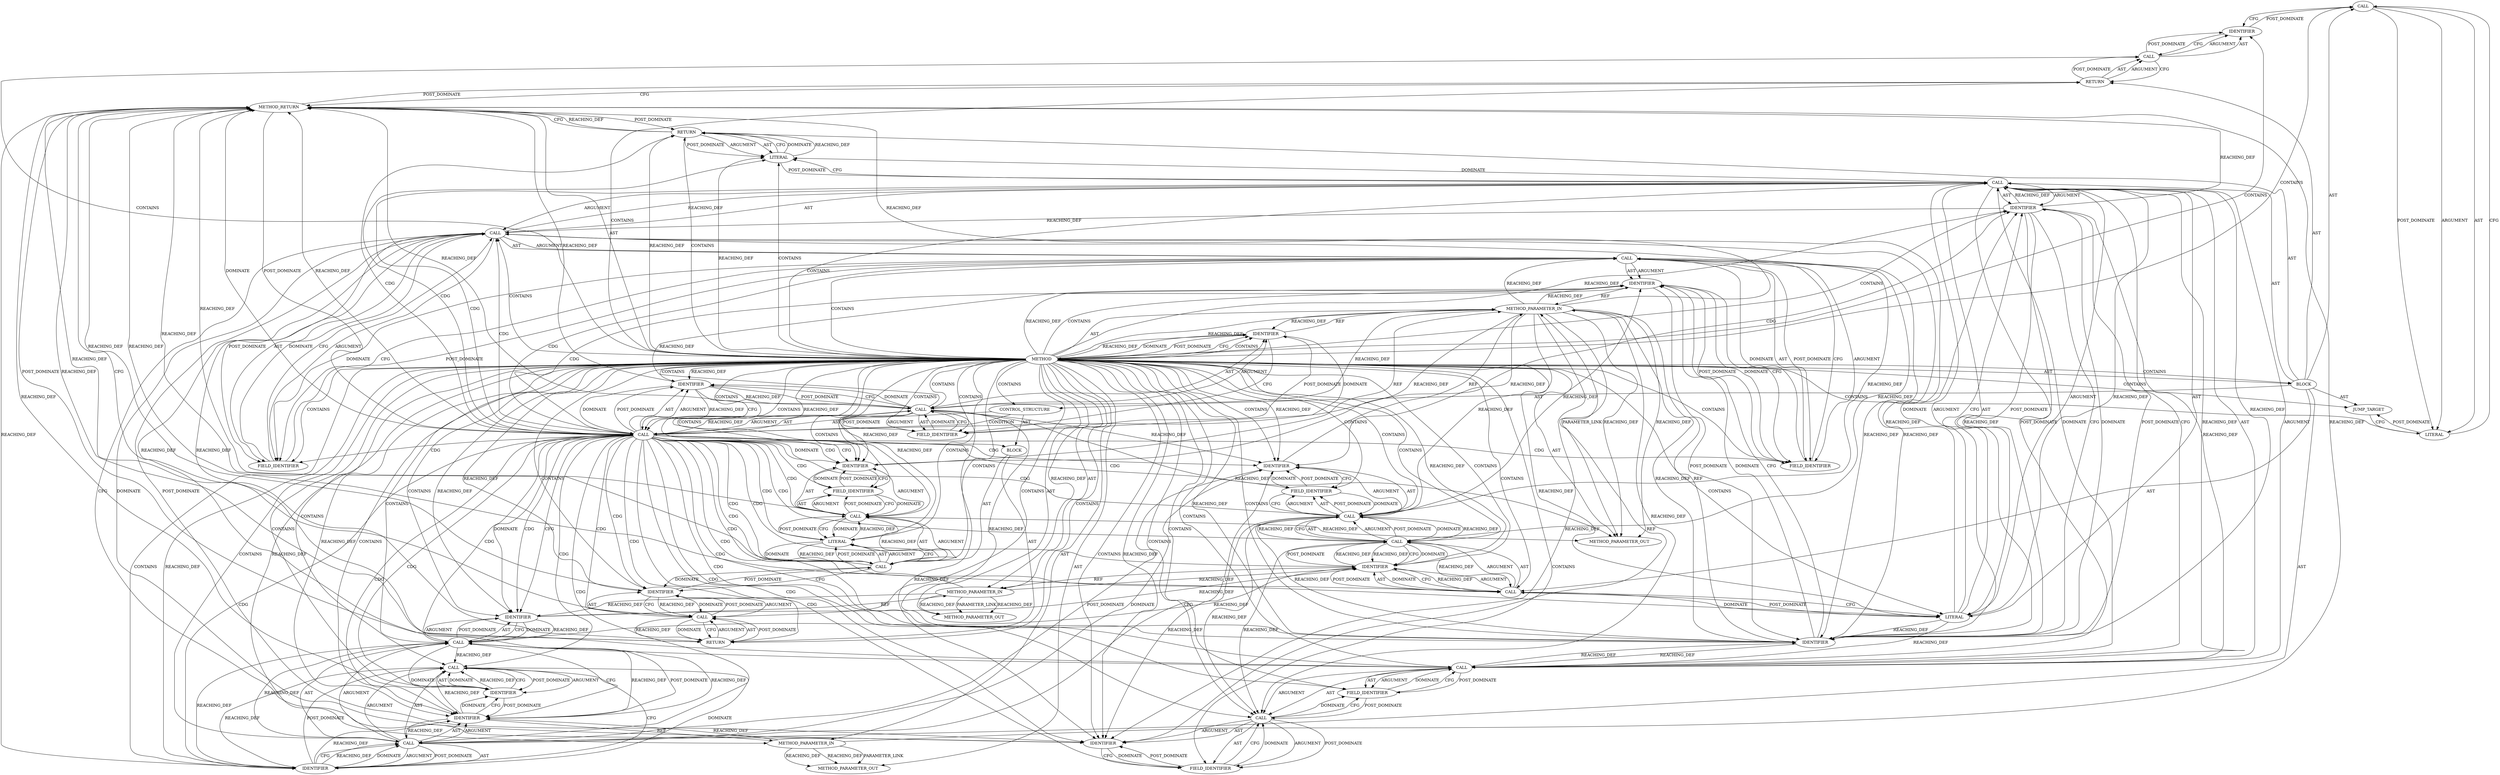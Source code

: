 digraph {
  8201 [label=CALL ORDER=7 ARGUMENT_INDEX=-1 CODE="pr_err(\"failed to decode keepalive2_ack\\n\")" COLUMN_NUMBER=2 METHOD_FULL_NAME="pr_err" LINE_NUMBER=2536 TYPE_FULL_NAME="<empty>" DISPATCH_TYPE="STATIC_DISPATCH" SIGNATURE="" NAME="pr_err"]
  8167 [label=LITERAL ORDER=2 ARGUMENT_INDEX=2 CODE="\"protocol error, unexpected keepalive2_ack\"" COLUMN_NUMBER=20 LINE_NUMBER=2523 TYPE_FULL_NAME="char"]
  8203 [label=RETURN ORDER=8 ARGUMENT_INDEX=-1 CODE="return -EINVAL;" COLUMN_NUMBER=2 LINE_NUMBER=2537]
  8189 [label=CALL ORDER=1 ARGUMENT_INDEX=1 CODE="con->last_keepalive_ack" COLUMN_NUMBER=7 METHOD_FULL_NAME="<operator>.indirectFieldAccess" LINE_NUMBER=2531 TYPE_FULL_NAME="<empty>" DISPATCH_TYPE="STATIC_DISPATCH" SIGNATURE="" NAME="<operator>.indirectFieldAccess"]
  8156 [label=CONTROL_STRUCTURE CONTROL_STRUCTURE_TYPE="IF" ORDER=1 PARSER_TYPE_NAME="CASTIfStatement" ARGUMENT_INDEX=-1 CODE="if (con->state != CEPH_CON_S_OPEN)" COLUMN_NUMBER=2 LINE_NUMBER=2522]
  8159 [label=IDENTIFIER ORDER=1 ARGUMENT_INDEX=1 CODE="con" COLUMN_NUMBER=6 LINE_NUMBER=2522 TYPE_FULL_NAME="ceph_connection*" NAME="con"]
  8165 [label=IDENTIFIER ORDER=1 ARGUMENT_INDEX=1 CODE="con" COLUMN_NUMBER=3 LINE_NUMBER=2523 TYPE_FULL_NAME="ceph_connection*" NAME="con"]
  8151 [label=METHOD COLUMN_NUMBER=1 LINE_NUMBER=2519 COLUMN_NUMBER_END=1 IS_EXTERNAL=false SIGNATURE="int process_keepalive2_ack (ceph_connection*,void*,void*)" NAME="process_keepalive2_ack" AST_PARENT_TYPE="TYPE_DECL" AST_PARENT_FULL_NAME="file_code_old-a282a2f-decode_preamble-523.c:<global>" ORDER=100 CODE="static int process_keepalive2_ack(struct ceph_connection *con,
				  void *p, void *end)
{
	if (con->state != CEPH_CON_S_OPEN) {
		con->error_msg = \"protocol error, unexpected keepalive2_ack\";
		return -EINVAL;
	}

	ceph_decode_need(&p, end, sizeof(struct ceph_timespec), bad);
	ceph_decode_timespec64(&con->last_keepalive_ack, p);

	dout(\"%s con %p timestamp %lld.%09ld\\n\", __func__, con,
	     con->last_keepalive_ack.tv_sec, con->last_keepalive_ack.tv_nsec);

	return 0;

bad:
	pr_err(\"failed to decode keepalive2_ack\\n\");
	return -EINVAL;
}" FULL_NAME="process_keepalive2_ack" LINE_NUMBER_END=2538 FILENAME="file_code_old-a282a2f-decode_preamble-523.c"]
  8195 [label=IDENTIFIER ORDER=1 ARGUMENT_INDEX=1 CODE="con" COLUMN_NUMBER=39 LINE_NUMBER=2531 TYPE_FULL_NAME="ceph_connection*" NAME="con"]
  8192 [label=FIELD_IDENTIFIER ORDER=2 ARGUMENT_INDEX=2 CODE="tv_sec" COLUMN_NUMBER=7 LINE_NUMBER=2531 CANONICAL_NAME="tv_sec"]
  8175 [label=CALL ORDER=3 ARGUMENT_INDEX=3 CODE="sizeof(struct ceph_timespec)" COLUMN_NUMBER=28 METHOD_FULL_NAME="<operator>.sizeOf" LINE_NUMBER=2527 TYPE_FULL_NAME="<empty>" DISPATCH_TYPE="STATIC_DISPATCH" SIGNATURE="" NAME="<operator>.sizeOf"]
  8186 [label=IDENTIFIER ORDER=2 ARGUMENT_INDEX=2 CODE="__func__" COLUMN_NUMBER=43 LINE_NUMBER=2530 TYPE_FULL_NAME="ANY" NAME="__func__"]
  8178 [label=CALL ORDER=3 ARGUMENT_INDEX=-1 CODE="ceph_decode_timespec64(&con->last_keepalive_ack, p)" COLUMN_NUMBER=2 METHOD_FULL_NAME="ceph_decode_timespec64" LINE_NUMBER=2528 TYPE_FULL_NAME="<empty>" DISPATCH_TYPE="STATIC_DISPATCH" SIGNATURE="" NAME="ceph_decode_timespec64"]
  8166 [label=FIELD_IDENTIFIER ORDER=2 ARGUMENT_INDEX=2 CODE="error_msg" COLUMN_NUMBER=3 LINE_NUMBER=2523 CANONICAL_NAME="error_msg"]
  8182 [label=FIELD_IDENTIFIER ORDER=2 ARGUMENT_INDEX=2 CODE="last_keepalive_ack" COLUMN_NUMBER=26 LINE_NUMBER=2528 CANONICAL_NAME="last_keepalive_ack"]
  8205 [label=IDENTIFIER ORDER=1 ARGUMENT_INDEX=1 CODE="EINVAL" COLUMN_NUMBER=10 LINE_NUMBER=2537 TYPE_FULL_NAME="ANY" NAME="EINVAL"]
  8190 [label=IDENTIFIER ORDER=1 ARGUMENT_INDEX=1 CODE="con" COLUMN_NUMBER=7 LINE_NUMBER=2531 TYPE_FULL_NAME="ceph_connection*" NAME="con"]
  8206 [label=METHOD_RETURN ORDER=5 CODE="RET" COLUMN_NUMBER=1 LINE_NUMBER=2519 TYPE_FULL_NAME="int" EVALUATION_STRATEGY="BY_VALUE"]
  8176 [label=IDENTIFIER ORDER=1 ARGUMENT_INDEX=1 CODE="struct ceph_timespec" COLUMN_NUMBER=35 LINE_NUMBER=2527 TYPE_FULL_NAME="ceph_timespec" NAME="struct ceph_timespec"]
  8164 [label=CALL ORDER=1 ARGUMENT_INDEX=1 CODE="con->error_msg" COLUMN_NUMBER=3 METHOD_FULL_NAME="<operator>.indirectFieldAccess" LINE_NUMBER=2523 TYPE_FULL_NAME="<empty>" DISPATCH_TYPE="STATIC_DISPATCH" SIGNATURE="" NAME="<operator>.indirectFieldAccess"]
  8199 [label=LITERAL ORDER=1 ARGUMENT_INDEX=-1 CODE="0" COLUMN_NUMBER=9 LINE_NUMBER=2533 TYPE_FULL_NAME="int"]
  8179 [label=CALL ORDER=1 ARGUMENT_INDEX=1 CODE="&con->last_keepalive_ack" COLUMN_NUMBER=25 METHOD_FULL_NAME="<operator>.addressOf" LINE_NUMBER=2528 TYPE_FULL_NAME="<empty>" DISPATCH_TYPE="STATIC_DISPATCH" SIGNATURE="" NAME="<operator>.addressOf"]
  13196 [label=METHOD_PARAMETER_OUT ORDER=3 CODE="void *end" IS_VARIADIC=false COLUMN_NUMBER=16 LINE_NUMBER=2520 TYPE_FULL_NAME="void*" EVALUATION_STRATEGY="BY_VALUE" INDEX=3 NAME="end"]
  8152 [label=METHOD_PARAMETER_IN ORDER=1 CODE="struct ceph_connection *con" IS_VARIADIC=false COLUMN_NUMBER=35 LINE_NUMBER=2519 TYPE_FULL_NAME="ceph_connection*" EVALUATION_STRATEGY="BY_VALUE" INDEX=1 NAME="con"]
  8157 [label=CALL ORDER=1 ARGUMENT_INDEX=-1 CODE="con->state != CEPH_CON_S_OPEN" COLUMN_NUMBER=6 METHOD_FULL_NAME="<operator>.notEquals" LINE_NUMBER=2522 TYPE_FULL_NAME="<empty>" DISPATCH_TYPE="STATIC_DISPATCH" SIGNATURE="" NAME="<operator>.notEquals"]
  8185 [label=LITERAL ORDER=1 ARGUMENT_INDEX=1 CODE="\"%s con %p timestamp %lld.%09ld\\n\"" COLUMN_NUMBER=7 LINE_NUMBER=2530 TYPE_FULL_NAME="char"]
  8196 [label=FIELD_IDENTIFIER ORDER=2 ARGUMENT_INDEX=2 CODE="last_keepalive_ack" COLUMN_NUMBER=39 LINE_NUMBER=2531 CANONICAL_NAME="last_keepalive_ack"]
  8174 [label=IDENTIFIER ORDER=2 ARGUMENT_INDEX=2 CODE="end" COLUMN_NUMBER=23 LINE_NUMBER=2527 TYPE_FULL_NAME="void*" NAME="end"]
  8153 [label=METHOD_PARAMETER_IN ORDER=2 CODE="void *p" IS_VARIADIC=false COLUMN_NUMBER=7 LINE_NUMBER=2520 TYPE_FULL_NAME="void*" EVALUATION_STRATEGY="BY_VALUE" INDEX=2 NAME="p"]
  8197 [label=FIELD_IDENTIFIER ORDER=2 ARGUMENT_INDEX=2 CODE="tv_nsec" COLUMN_NUMBER=39 LINE_NUMBER=2531 CANONICAL_NAME="tv_nsec"]
  13195 [label=METHOD_PARAMETER_OUT ORDER=2 CODE="void *p" IS_VARIADIC=false COLUMN_NUMBER=7 LINE_NUMBER=2520 TYPE_FULL_NAME="void*" EVALUATION_STRATEGY="BY_VALUE" INDEX=2 NAME="p"]
  8173 [label=IDENTIFIER ORDER=1 ARGUMENT_INDEX=1 CODE="p" COLUMN_NUMBER=20 LINE_NUMBER=2527 TYPE_FULL_NAME="void*" NAME="p"]
  8202 [label=LITERAL ORDER=1 ARGUMENT_INDEX=1 CODE="\"failed to decode keepalive2_ack\\n\"" COLUMN_NUMBER=9 LINE_NUMBER=2536 TYPE_FULL_NAME="char"]
  8191 [label=FIELD_IDENTIFIER ORDER=2 ARGUMENT_INDEX=2 CODE="last_keepalive_ack" COLUMN_NUMBER=7 LINE_NUMBER=2531 CANONICAL_NAME="last_keepalive_ack"]
  8163 [label=CALL ORDER=1 ARGUMENT_INDEX=-1 CODE="con->error_msg = \"protocol error, unexpected keepalive2_ack\"" COLUMN_NUMBER=3 METHOD_FULL_NAME="<operator>.assignment" LINE_NUMBER=2523 TYPE_FULL_NAME="<empty>" DISPATCH_TYPE="STATIC_DISPATCH" SIGNATURE="" NAME="<operator>.assignment"]
  8154 [label=METHOD_PARAMETER_IN ORDER=3 CODE="void *end" IS_VARIADIC=false COLUMN_NUMBER=16 LINE_NUMBER=2520 TYPE_FULL_NAME="void*" EVALUATION_STRATEGY="BY_VALUE" INDEX=3 NAME="end"]
  8168 [label=RETURN ORDER=2 ARGUMENT_INDEX=-1 CODE="return -EINVAL;" COLUMN_NUMBER=3 LINE_NUMBER=2524]
  8193 [label=CALL ORDER=5 ARGUMENT_INDEX=5 CODE="con->last_keepalive_ack.tv_nsec" COLUMN_NUMBER=39 METHOD_FULL_NAME="<operator>.fieldAccess" LINE_NUMBER=2531 TYPE_FULL_NAME="<empty>" DISPATCH_TYPE="STATIC_DISPATCH" SIGNATURE="" NAME="<operator>.fieldAccess"]
  8155 [label=BLOCK ORDER=4 ARGUMENT_INDEX=-1 CODE="{
	if (con->state != CEPH_CON_S_OPEN) {
		con->error_msg = \"protocol error, unexpected keepalive2_ack\";
		return -EINVAL;
	}

	ceph_decode_need(&p, end, sizeof(struct ceph_timespec), bad);
	ceph_decode_timespec64(&con->last_keepalive_ack, p);

	dout(\"%s con %p timestamp %lld.%09ld\\n\", __func__, con,
	     con->last_keepalive_ack.tv_sec, con->last_keepalive_ack.tv_nsec);

	return 0;

bad:
	pr_err(\"failed to decode keepalive2_ack\\n\");
	return -EINVAL;
}" COLUMN_NUMBER=1 LINE_NUMBER=2521 TYPE_FULL_NAME="void"]
  8194 [label=CALL ORDER=1 ARGUMENT_INDEX=1 CODE="con->last_keepalive_ack" COLUMN_NUMBER=39 METHOD_FULL_NAME="<operator>.indirectFieldAccess" LINE_NUMBER=2531 TYPE_FULL_NAME="<empty>" DISPATCH_TYPE="STATIC_DISPATCH" SIGNATURE="" NAME="<operator>.indirectFieldAccess"]
  8169 [label=CALL ORDER=1 ARGUMENT_INDEX=-1 CODE="-EINVAL" COLUMN_NUMBER=10 METHOD_FULL_NAME="<operator>.minus" LINE_NUMBER=2524 TYPE_FULL_NAME="<empty>" DISPATCH_TYPE="STATIC_DISPATCH" SIGNATURE="" NAME="<operator>.minus"]
  8172 [label=CALL ORDER=1 ARGUMENT_INDEX=1 CODE="&p" COLUMN_NUMBER=19 METHOD_FULL_NAME="<operator>.addressOf" LINE_NUMBER=2527 TYPE_FULL_NAME="<empty>" DISPATCH_TYPE="STATIC_DISPATCH" SIGNATURE="" NAME="<operator>.addressOf"]
  8170 [label=IDENTIFIER ORDER=1 ARGUMENT_INDEX=1 CODE="EINVAL" COLUMN_NUMBER=11 LINE_NUMBER=2524 TYPE_FULL_NAME="ANY" NAME="EINVAL"]
  8187 [label=IDENTIFIER ORDER=3 ARGUMENT_INDEX=3 CODE="con" COLUMN_NUMBER=53 LINE_NUMBER=2530 TYPE_FULL_NAME="ceph_connection*" NAME="con"]
  8204 [label=CALL ORDER=1 ARGUMENT_INDEX=-1 CODE="-EINVAL" COLUMN_NUMBER=9 METHOD_FULL_NAME="<operator>.minus" LINE_NUMBER=2537 TYPE_FULL_NAME="<empty>" DISPATCH_TYPE="STATIC_DISPATCH" SIGNATURE="" NAME="<operator>.minus"]
  8158 [label=CALL ORDER=1 ARGUMENT_INDEX=1 CODE="con->state" COLUMN_NUMBER=6 METHOD_FULL_NAME="<operator>.indirectFieldAccess" LINE_NUMBER=2522 TYPE_FULL_NAME="<empty>" DISPATCH_TYPE="STATIC_DISPATCH" SIGNATURE="" NAME="<operator>.indirectFieldAccess"]
  8180 [label=CALL ORDER=1 ARGUMENT_INDEX=1 CODE="con->last_keepalive_ack" COLUMN_NUMBER=26 METHOD_FULL_NAME="<operator>.indirectFieldAccess" LINE_NUMBER=2528 TYPE_FULL_NAME="<empty>" DISPATCH_TYPE="STATIC_DISPATCH" SIGNATURE="" NAME="<operator>.indirectFieldAccess"]
  8160 [label=FIELD_IDENTIFIER ORDER=2 ARGUMENT_INDEX=2 CODE="state" COLUMN_NUMBER=6 LINE_NUMBER=2522 CANONICAL_NAME="state"]
  8177 [label=IDENTIFIER ORDER=4 ARGUMENT_INDEX=4 CODE="bad" COLUMN_NUMBER=58 LINE_NUMBER=2527 TYPE_FULL_NAME="ANY" NAME="bad"]
  8162 [label=BLOCK ORDER=2 ARGUMENT_INDEX=-1 CODE="{
		con->error_msg = \"protocol error, unexpected keepalive2_ack\";
		return -EINVAL;
	}" COLUMN_NUMBER=37 LINE_NUMBER=2522 TYPE_FULL_NAME="void"]
  8184 [label=CALL ORDER=4 ARGUMENT_INDEX=-1 CODE="dout(\"%s con %p timestamp %lld.%09ld\\n\", __func__, con,
	     con->last_keepalive_ack.tv_sec, con->last_keepalive_ack.tv_nsec)" COLUMN_NUMBER=2 METHOD_FULL_NAME="dout" LINE_NUMBER=2530 TYPE_FULL_NAME="<empty>" DISPATCH_TYPE="STATIC_DISPATCH" SIGNATURE="" NAME="dout"]
  13194 [label=METHOD_PARAMETER_OUT ORDER=1 CODE="struct ceph_connection *con" IS_VARIADIC=false COLUMN_NUMBER=35 LINE_NUMBER=2519 TYPE_FULL_NAME="ceph_connection*" EVALUATION_STRATEGY="BY_VALUE" INDEX=1 NAME="con"]
  8200 [label=JUMP_TARGET ORDER=6 PARSER_TYPE_NAME="CASTLabelStatement" ARGUMENT_INDEX=-1 CODE="bad:
	pr_err(\"failed to decode keepalive2_ack\\n\");" COLUMN_NUMBER=1 LINE_NUMBER=2535 NAME="bad"]
  8181 [label=IDENTIFIER ORDER=1 ARGUMENT_INDEX=1 CODE="con" COLUMN_NUMBER=26 LINE_NUMBER=2528 TYPE_FULL_NAME="ceph_connection*" NAME="con"]
  8171 [label=CALL ORDER=2 ARGUMENT_INDEX=-1 CODE="ceph_decode_need(&p, end, sizeof(struct ceph_timespec), bad)" COLUMN_NUMBER=2 METHOD_FULL_NAME="ceph_decode_need" LINE_NUMBER=2527 TYPE_FULL_NAME="<empty>" DISPATCH_TYPE="STATIC_DISPATCH" SIGNATURE="" NAME="ceph_decode_need"]
  8198 [label=RETURN ORDER=5 ARGUMENT_INDEX=-1 CODE="return 0;" COLUMN_NUMBER=2 LINE_NUMBER=2533]
  8188 [label=CALL ORDER=4 ARGUMENT_INDEX=4 CODE="con->last_keepalive_ack.tv_sec" COLUMN_NUMBER=7 METHOD_FULL_NAME="<operator>.fieldAccess" LINE_NUMBER=2531 TYPE_FULL_NAME="<empty>" DISPATCH_TYPE="STATIC_DISPATCH" SIGNATURE="" NAME="<operator>.fieldAccess"]
  8183 [label=IDENTIFIER ORDER=2 ARGUMENT_INDEX=2 CODE="p" COLUMN_NUMBER=51 LINE_NUMBER=2528 TYPE_FULL_NAME="void*" NAME="p"]
  8161 [label=IDENTIFIER ORDER=2 ARGUMENT_INDEX=2 CODE="CEPH_CON_S_OPEN" COLUMN_NUMBER=20 LINE_NUMBER=2522 TYPE_FULL_NAME="ANY" NAME="CEPH_CON_S_OPEN"]
  8151 -> 8206 [label=AST ]
  8174 -> 8172 [label=REACHING_DEF VARIABLE="end"]
  8186 -> 8187 [label=REACHING_DEF VARIABLE="__func__"]
  8184 -> 8193 [label=POST_DOMINATE ]
  8171 -> 8177 [label=AST ]
  8157 -> 8158 [label=ARGUMENT ]
  8205 -> 8204 [label=CFG ]
  8179 -> 8180 [label=AST ]
  8184 -> 8188 [label=AST ]
  8180 -> 8194 [label=REACHING_DEF VARIABLE="con->last_keepalive_ack"]
  8198 -> 8199 [label=AST ]
  8180 -> 8189 [label=REACHING_DEF VARIABLE="con->last_keepalive_ack"]
  8161 -> 8157 [label=DOMINATE ]
  8198 -> 8199 [label=POST_DOMINATE ]
  8157 -> 8169 [label=CDG ]
  8151 -> 8159 [label=CFG ]
  8157 -> 8197 [label=CDG ]
  8193 -> 8184 [label=DOMINATE ]
  8151 -> 8163 [label=CONTAINS ]
  8189 -> 8190 [label=AST ]
  8186 -> 8193 [label=REACHING_DEF VARIABLE="__func__"]
  8151 -> 8189 [label=CONTAINS ]
  8167 -> 8163 [label=CFG ]
  8151 -> 8172 [label=CONTAINS ]
  8179 -> 8189 [label=REACHING_DEF VARIABLE="&con->last_keepalive_ack"]
  8159 -> 8151 [label=POST_DOMINATE ]
  8185 -> 8184 [label=REACHING_DEF VARIABLE="\"%s con %p timestamp %lld.%09ld\\n\""]
  8151 -> 8196 [label=CONTAINS ]
  8164 -> 8206 [label=REACHING_DEF VARIABLE="con->error_msg"]
  8164 -> 8167 [label=CFG ]
  8186 -> 8185 [label=POST_DOMINATE ]
  8151 -> 8203 [label=CONTAINS ]
  8179 -> 8183 [label=REACHING_DEF VARIABLE="&con->last_keepalive_ack"]
  8157 -> 8172 [label=CDG ]
  8159 -> 8160 [label=DOMINATE ]
  8158 -> 8160 [label=POST_DOMINATE ]
  8157 -> 8193 [label=CDG ]
  8193 -> 8197 [label=POST_DOMINATE ]
  8152 -> 8194 [label=REACHING_DEF VARIABLE="con"]
  8194 -> 8196 [label=ARGUMENT ]
  8170 -> 8169 [label=DOMINATE ]
  8206 -> 8198 [label=POST_DOMINATE ]
  8198 -> 8206 [label=CFG ]
  8184 -> 8187 [label=ARGUMENT ]
  8171 -> 8174 [label=AST ]
  8155 -> 8203 [label=AST ]
  8151 -> 8184 [label=CONTAINS ]
  8157 -> 8158 [label=AST ]
  8151 -> 8152 [label=AST ]
  8174 -> 8154 [label=REF ]
  8168 -> 8206 [label=REACHING_DEF VARIABLE="<RET>"]
  8157 -> 8167 [label=CDG ]
  8157 -> 8190 [label=CDG ]
  8152 -> 8206 [label=REACHING_DEF VARIABLE="con"]
  8202 -> 8201 [label=CFG ]
  8182 -> 8180 [label=DOMINATE ]
  8188 -> 8184 [label=REACHING_DEF VARIABLE="con->last_keepalive_ack.tv_sec"]
  8164 -> 8166 [label=AST ]
  8173 -> 8172 [label=CFG ]
  8168 -> 8169 [label=ARGUMENT ]
  8188 -> 8195 [label=DOMINATE ]
  8182 -> 8180 [label=CFG ]
  8174 -> 8175 [label=REACHING_DEF VARIABLE="end"]
  8183 -> 8179 [label=POST_DOMINATE ]
  8163 -> 8164 [label=AST ]
  8171 -> 8177 [label=ARGUMENT ]
  8157 -> 8177 [label=CDG ]
  8151 -> 8200 [label=CONTAINS ]
  8166 -> 8164 [label=CFG ]
  8152 -> 8159 [label=REACHING_DEF VARIABLE="con"]
  8167 -> 8164 [label=REACHING_DEF VARIABLE="\"protocol error, unexpected keepalive2_ack\""]
  8157 -> 8185 [label=CDG ]
  8151 -> 8192 [label=CONTAINS ]
  8193 -> 8184 [label=CFG ]
  8192 -> 8188 [label=DOMINATE ]
  8151 -> 8188 [label=CONTAINS ]
  8158 -> 8161 [label=CFG ]
  8185 -> 8178 [label=POST_DOMINATE ]
  8203 -> 8204 [label=POST_DOMINATE ]
  8151 -> 8183 [label=REACHING_DEF VARIABLE=""]
  8153 -> 13195 [label=PARAMETER_LINK ]
  8166 -> 8165 [label=POST_DOMINATE ]
  8184 -> 8187 [label=AST ]
  8158 -> 8160 [label=ARGUMENT ]
  8180 -> 8179 [label=DOMINATE ]
  8155 -> 8198 [label=AST ]
  8176 -> 8175 [label=DOMINATE ]
  8201 -> 8205 [label=CFG ]
  8163 -> 8170 [label=CFG ]
  8151 -> 8187 [label=REACHING_DEF VARIABLE=""]
  8194 -> 8195 [label=ARGUMENT ]
  8184 -> 8188 [label=ARGUMENT ]
  8151 -> 8197 [label=CONTAINS ]
  8187 -> 8193 [label=REACHING_DEF VARIABLE="con"]
  8169 -> 8168 [label=REACHING_DEF VARIABLE="-EINVAL"]
  8198 -> 8206 [label=REACHING_DEF VARIABLE="<RET>"]
  8157 -> 8198 [label=CDG ]
  8151 -> 8181 [label=CONTAINS ]
  8177 -> 8206 [label=REACHING_DEF VARIABLE="bad"]
  8187 -> 8188 [label=REACHING_DEF VARIABLE="con"]
  8151 -> 8153 [label=AST ]
  8156 -> 8162 [label=AST ]
  8157 -> 8186 [label=CDG ]
  8178 -> 8183 [label=ARGUMENT ]
  8163 -> 8167 [label=POST_DOMINATE ]
  8151 -> 8167 [label=REACHING_DEF VARIABLE=""]
  8189 -> 8190 [label=ARGUMENT ]
  8151 -> 8186 [label=REACHING_DEF VARIABLE=""]
  8172 -> 8173 [label=ARGUMENT ]
  8188 -> 8189 [label=AST ]
  8190 -> 8191 [label=DOMINATE ]
  8158 -> 8160 [label=AST ]
  8180 -> 8179 [label=CFG ]
  8151 -> 8204 [label=CONTAINS ]
  8193 -> 8188 [label=REACHING_DEF VARIABLE="con->last_keepalive_ack.tv_nsec"]
  8187 -> 8184 [label=REACHING_DEF VARIABLE="con"]
  8170 -> 8169 [label=CFG ]
  8151 -> 8159 [label=CONTAINS ]
  8196 -> 8194 [label=CFG ]
  8177 -> 8174 [label=REACHING_DEF VARIABLE="bad"]
  8157 -> 8168 [label=CDG ]
  8152 -> 8190 [label=REACHING_DEF VARIABLE="con"]
  8151 -> 8177 [label=CONTAINS ]
  8157 -> 8178 [label=CDG ]
  8157 -> 8189 [label=CDG ]
  8161 -> 8158 [label=POST_DOMINATE ]
  8199 -> 8184 [label=POST_DOMINATE ]
  8193 -> 8184 [label=REACHING_DEF VARIABLE="con->last_keepalive_ack.tv_nsec"]
  8179 -> 8183 [label=CFG ]
  8188 -> 8187 [label=REACHING_DEF VARIABLE="con->last_keepalive_ack.tv_sec"]
  8169 -> 8170 [label=POST_DOMINATE ]
  8188 -> 8189 [label=ARGUMENT ]
  8193 -> 8197 [label=AST ]
  8190 -> 8152 [label=REF ]
  8157 -> 8191 [label=CDG ]
  8151 -> 8201 [label=CONTAINS ]
  8175 -> 8176 [label=POST_DOMINATE ]
  8158 -> 13194 [label=REACHING_DEF VARIABLE="con->state"]
  8151 -> 8165 [label=CONTAINS ]
  8157 -> 8166 [label=CDG ]
  8188 -> 8192 [label=ARGUMENT ]
  8158 -> 8157 [label=REACHING_DEF VARIABLE="con->state"]
  8185 -> 8193 [label=REACHING_DEF VARIABLE="\"%s con %p timestamp %lld.%09ld\\n\""]
  8178 -> 8179 [label=ARGUMENT ]
  8189 -> 8191 [label=AST ]
  8206 -> 8157 [label=POST_DOMINATE ]
  8160 -> 8159 [label=POST_DOMINATE ]
  8177 -> 8171 [label=CFG ]
  8191 -> 8189 [label=DOMINATE ]
  8154 -> 8206 [label=REACHING_DEF VARIABLE="end"]
  8170 -> 8169 [label=REACHING_DEF VARIABLE="EINVAL"]
  8155 -> 8178 [label=AST ]
  8174 -> 8172 [label=POST_DOMINATE ]
  8158 -> 8206 [label=REACHING_DEF VARIABLE="con->state"]
  8162 -> 8168 [label=AST ]
  8183 -> 8179 [label=REACHING_DEF VARIABLE="p"]
  8152 -> 8180 [label=REACHING_DEF VARIABLE="con"]
  8163 -> 8206 [label=REACHING_DEF VARIABLE="con->error_msg = \"protocol error, unexpected keepalive2_ack\""]
  8180 -> 8181 [label=ARGUMENT ]
  8152 -> 8165 [label=REACHING_DEF VARIABLE="con"]
  8151 -> 8202 [label=CONTAINS ]
  8161 -> 8158 [label=REACHING_DEF VARIABLE="CEPH_CON_S_OPEN"]
  8199 -> 8198 [label=CFG ]
  8181 -> 8171 [label=POST_DOMINATE ]
  8172 -> 8174 [label=CFG ]
  8151 -> 8182 [label=CONTAINS ]
  8165 -> 8152 [label=REF ]
  8165 -> 8166 [label=CFG ]
  8153 -> 8173 [label=REACHING_DEF VARIABLE="p"]
  8179 -> 8178 [label=REACHING_DEF VARIABLE="&con->last_keepalive_ack"]
  8174 -> 8176 [label=DOMINATE ]
  8171 -> 8172 [label=AST ]
  8157 -> 8196 [label=CDG ]
  8173 -> 8153 [label=REF ]
  8175 -> 8176 [label=ARGUMENT ]
  8158 -> 8187 [label=REACHING_DEF VARIABLE="con->state"]
  8168 -> 8169 [label=AST ]
  8151 -> 8173 [label=CONTAINS ]
  8151 -> 8167 [label=CONTAINS ]
  8157 -> 8165 [label=DOMINATE ]
  8204 -> 8205 [label=ARGUMENT ]
  8177 -> 8175 [label=REACHING_DEF VARIABLE="bad"]
  8151 -> 8177 [label=REACHING_DEF VARIABLE=""]
  8151 -> 8183 [label=CONTAINS ]
  8157 -> 8161 [label=POST_DOMINATE ]
  8157 -> 8199 [label=CDG ]
  8151 -> 8186 [label=CONTAINS ]
  8161 -> 8157 [label=REACHING_DEF VARIABLE="CEPH_CON_S_OPEN"]
  8191 -> 8189 [label=CFG ]
  8152 -> 8187 [label=REACHING_DEF VARIABLE="con"]
  8171 -> 8175 [label=ARGUMENT ]
  8154 -> 13196 [label=REACHING_DEF VARIABLE="end"]
  8154 -> 13196 [label=REACHING_DEF VARIABLE="end"]
  8151 -> 8153 [label=REACHING_DEF VARIABLE=""]
  8186 -> 8187 [label=CFG ]
  8157 -> 8188 [label=CDG ]
  8152 -> 13194 [label=REACHING_DEF VARIABLE="con"]
  8152 -> 13194 [label=REACHING_DEF VARIABLE="con"]
  8164 -> 8166 [label=ARGUMENT ]
  8151 -> 8178 [label=CONTAINS ]
  8202 -> 8200 [label=POST_DOMINATE ]
  8172 -> 8171 [label=REACHING_DEF VARIABLE="&p"]
  8151 -> 8193 [label=CONTAINS ]
  8201 -> 8202 [label=POST_DOMINATE ]
  8189 -> 8191 [label=POST_DOMINATE ]
  8174 -> 8176 [label=CFG ]
  8157 -> 8184 [label=CDG ]
  8155 -> 8200 [label=AST ]
  8194 -> 8195 [label=AST ]
  8199 -> 8198 [label=DOMINATE ]
  8151 -> 8159 [label=REACHING_DEF VARIABLE=""]
  8156 -> 8157 [label=CONDITION ]
  8185 -> 8187 [label=REACHING_DEF VARIABLE="\"%s con %p timestamp %lld.%09ld\\n\""]
  8151 -> 8154 [label=REACHING_DEF VARIABLE=""]
  8176 -> 8206 [label=REACHING_DEF VARIABLE="struct ceph_timespec"]
  8156 -> 8157 [label=AST ]
  8178 -> 8185 [label=CFG ]
  8177 -> 8172 [label=REACHING_DEF VARIABLE="bad"]
  8158 -> 8195 [label=REACHING_DEF VARIABLE="con->state"]
  8151 -> 8195 [label=REACHING_DEF VARIABLE=""]
  8195 -> 8152 [label=REF ]
  8179 -> 8194 [label=REACHING_DEF VARIABLE="&con->last_keepalive_ack"]
  8164 -> 8165 [label=ARGUMENT ]
  8157 -> 8174 [label=CDG ]
  8188 -> 8192 [label=AST ]
  8183 -> 8178 [label=DOMINATE ]
  8189 -> 8191 [label=ARGUMENT ]
  8205 -> 8201 [label=POST_DOMINATE ]
  8185 -> 8186 [label=DOMINATE ]
  8180 -> 8190 [label=REACHING_DEF VARIABLE="con->last_keepalive_ack"]
  8151 -> 8162 [label=CONTAINS ]
  8151 -> 8165 [label=REACHING_DEF VARIABLE=""]
  8151 -> 8185 [label=REACHING_DEF VARIABLE=""]
  8155 -> 8184 [label=AST ]
  8158 -> 8181 [label=REACHING_DEF VARIABLE="con->state"]
  8206 -> 8168 [label=POST_DOMINATE ]
  8184 -> 8186 [label=AST ]
  8180 -> 8182 [label=ARGUMENT ]
  8187 -> 8152 [label=REF ]
  8151 -> 8199 [label=REACHING_DEF VARIABLE=""]
  8157 -> 8179 [label=CDG ]
  8187 -> 8186 [label=POST_DOMINATE ]
  8151 -> 8157 [label=CONTAINS ]
  8151 -> 8155 [label=AST ]
  8206 -> 8203 [label=POST_DOMINATE ]
  8157 -> 8206 [label=DOMINATE ]
  8184 -> 8186 [label=ARGUMENT ]
  8151 -> 8198 [label=REACHING_DEF VARIABLE=""]
  8157 -> 8195 [label=CDG ]
  8157 -> 8187 [label=CDG ]
  8157 -> 8183 [label=CDG ]
  8203 -> 8206 [label=CFG ]
  8171 -> 8175 [label=AST ]
  8157 -> 8194 [label=CDG ]
  8163 -> 8167 [label=AST ]
  8178 -> 8185 [label=DOMINATE ]
  8192 -> 8188 [label=CFG ]
  8157 -> 8206 [label=REACHING_DEF VARIABLE="con->state != CEPH_CON_S_OPEN"]
  8167 -> 8164 [label=POST_DOMINATE ]
  8194 -> 8197 [label=DOMINATE ]
  8160 -> 8158 [label=DOMINATE ]
  8167 -> 8163 [label=DOMINATE ]
  8169 -> 8170 [label=ARGUMENT ]
  8157 -> 8165 [label=CDG ]
  8151 -> 8187 [label=CONTAINS ]
  8169 -> 8168 [label=DOMINATE ]
  8185 -> 8188 [label=REACHING_DEF VARIABLE="\"%s con %p timestamp %lld.%09ld\\n\""]
  8158 -> 8159 [label=AST ]
  8165 -> 8166 [label=DOMINATE ]
  8171 -> 8174 [label=ARGUMENT ]
  8151 -> 8154 [label=AST ]
  8164 -> 8165 [label=AST ]
  8175 -> 8176 [label=AST ]
  8157 -> 8171 [label=CDG ]
  8180 -> 8187 [label=REACHING_DEF VARIABLE="con->last_keepalive_ack"]
  8189 -> 8192 [label=DOMINATE ]
  8192 -> 8189 [label=POST_DOMINATE ]
  8163 -> 8170 [label=DOMINATE ]
  8151 -> 8174 [label=REACHING_DEF VARIABLE=""]
  8151 -> 8176 [label=CONTAINS ]
  8176 -> 8175 [label=REACHING_DEF VARIABLE="struct ceph_timespec"]
  8151 -> 8161 [label=CONTAINS ]
  8172 -> 8174 [label=DOMINATE ]
  8172 -> 8175 [label=REACHING_DEF VARIABLE="&p"]
  8157 -> 8161 [label=AST ]
  8157 -> 8173 [label=DOMINATE ]
  8157 -> 8164 [label=CDG ]
  8151 -> 8159 [label=DOMINATE ]
  8177 -> 8171 [label=REACHING_DEF VARIABLE="bad"]
  8152 -> 8195 [label=REACHING_DEF VARIABLE="con"]
  8194 -> 8196 [label=AST ]
  8176 -> 8174 [label=POST_DOMINATE ]
  8157 -> 8173 [label=CDG ]
  8181 -> 8182 [label=DOMINATE ]
  8203 -> 8204 [label=AST ]
  8153 -> 8206 [label=REACHING_DEF VARIABLE="p"]
  8151 -> 8179 [label=CONTAINS ]
  8157 -> 8192 [label=CDG ]
  8187 -> 8190 [label=DOMINATE ]
  8198 -> 8199 [label=ARGUMENT ]
  8151 -> 8168 [label=CONTAINS ]
  8166 -> 8164 [label=DOMINATE ]
  8197 -> 8194 [label=POST_DOMINATE ]
  8172 -> 8173 [label=POST_DOMINATE ]
  8172 -> 8183 [label=REACHING_DEF VARIABLE="&p"]
  8181 -> 8182 [label=CFG ]
  8161 -> 8206 [label=REACHING_DEF VARIABLE="CEPH_CON_S_OPEN"]
  8151 -> 8205 [label=CONTAINS ]
  8152 -> 13194 [label=PARAMETER_LINK ]
  8151 -> 8160 [label=CONTAINS ]
  8182 -> 8181 [label=POST_DOMINATE ]
  8171 -> 8181 [label=DOMINATE ]
  8183 -> 8153 [label=REF ]
  8183 -> 8178 [label=REACHING_DEF VARIABLE="p"]
  8172 -> 8174 [label=REACHING_DEF VARIABLE="&p"]
  8177 -> 8171 [label=DOMINATE ]
  8196 -> 8194 [label=DOMINATE ]
  8167 -> 8163 [label=REACHING_DEF VARIABLE="\"protocol error, unexpected keepalive2_ack\""]
  8152 -> 8189 [label=REACHING_DEF VARIABLE="con"]
  8186 -> 8206 [label=REACHING_DEF VARIABLE="__func__"]
  8184 -> 8185 [label=ARGUMENT ]
  8195 -> 8188 [label=POST_DOMINATE ]
  8157 -> 8176 [label=CDG ]
  8155 -> 8171 [label=AST ]
  8190 -> 8187 [label=POST_DOMINATE ]
  8173 -> 8183 [label=REACHING_DEF VARIABLE="p"]
  8170 -> 8163 [label=POST_DOMINATE ]
  8196 -> 8195 [label=POST_DOMINATE ]
  8184 -> 8199 [label=CFG ]
  8184 -> 8193 [label=ARGUMENT ]
  8154 -> 8174 [label=REACHING_DEF VARIABLE="end"]
  8184 -> 8199 [label=DOMINATE ]
  8161 -> 8157 [label=CFG ]
  8180 -> 8181 [label=AST ]
  8151 -> 8181 [label=REACHING_DEF VARIABLE=""]
  8151 -> 8180 [label=CONTAINS ]
  8151 -> 8152 [label=REACHING_DEF VARIABLE=""]
  8170 -> 8206 [label=REACHING_DEF VARIABLE="EINVAL"]
  8179 -> 8180 [label=ARGUMENT ]
  8157 -> 8165 [label=CFG ]
  8201 -> 8202 [label=ARGUMENT ]
  8178 -> 8183 [label=POST_DOMINATE ]
  8151 -> 8158 [label=CONTAINS ]
  8193 -> 8187 [label=REACHING_DEF VARIABLE="con->last_keepalive_ack.tv_nsec"]
  8162 -> 8163 [label=AST ]
  8174 -> 8171 [label=REACHING_DEF VARIABLE="end"]
  8152 -> 8181 [label=REACHING_DEF VARIABLE="con"]
  8154 -> 13196 [label=PARAMETER_LINK ]
  8163 -> 8164 [label=ARGUMENT ]
  8157 -> 8173 [label=CFG ]
  8183 -> 8178 [label=CFG ]
  8157 -> 8182 [label=CDG ]
  8188 -> 8192 [label=POST_DOMINATE ]
  8180 -> 8182 [label=AST ]
  8178 -> 8183 [label=AST ]
  8169 -> 8168 [label=CFG ]
  8151 -> 8169 [label=CONTAINS ]
  8151 -> 8170 [label=REACHING_DEF VARIABLE=""]
  8195 -> 8196 [label=CFG ]
  8164 -> 8166 [label=POST_DOMINATE ]
  8159 -> 8152 [label=REF ]
  8151 -> 8173 [label=REACHING_DEF VARIABLE=""]
  8188 -> 8193 [label=REACHING_DEF VARIABLE="con->last_keepalive_ack.tv_sec"]
  8158 -> 8159 [label=ARGUMENT ]
  8157 -> 8170 [label=CDG ]
  8164 -> 13194 [label=REACHING_DEF VARIABLE="con->error_msg"]
  8197 -> 8193 [label=DOMINATE ]
  8169 -> 8170 [label=AST ]
  8159 -> 8160 [label=CFG ]
  8151 -> 8155 [label=CONTAINS ]
  8158 -> 8190 [label=REACHING_DEF VARIABLE="con->state"]
  8180 -> 8179 [label=REACHING_DEF VARIABLE="con->last_keepalive_ack"]
  8180 -> 8179 [label=REACHING_DEF VARIABLE="con->last_keepalive_ack"]
  8151 -> 8190 [label=REACHING_DEF VARIABLE=""]
  8190 -> 8191 [label=CFG ]
  8151 -> 8164 [label=CONTAINS ]
  8151 -> 13196 [label=AST ]
  8193 -> 8194 [label=ARGUMENT ]
  8176 -> 8175 [label=CFG ]
  8188 -> 8195 [label=CFG ]
  8168 -> 8206 [label=CFG ]
  8151 -> 8195 [label=CONTAINS ]
  8175 -> 8177 [label=CFG ]
  8160 -> 8158 [label=CFG ]
  8185 -> 8186 [label=CFG ]
  8193 -> 8194 [label=AST ]
  8151 -> 13194 [label=AST ]
  8151 -> 8198 [label=CONTAINS ]
  8181 -> 8152 [label=REF ]
  8158 -> 8161 [label=DOMINATE ]
  8178 -> 8179 [label=AST ]
  8157 -> 8161 [label=ARGUMENT ]
  8180 -> 8182 [label=POST_DOMINATE ]
  8168 -> 8169 [label=POST_DOMINATE ]
  8195 -> 8196 [label=DOMINATE ]
  8194 -> 8196 [label=POST_DOMINATE ]
  8204 -> 8205 [label=AST ]
  8158 -> 8165 [label=REACHING_DEF VARIABLE="con->state"]
  8171 -> 8172 [label=ARGUMENT ]
  8171 -> 8177 [label=POST_DOMINATE ]
  8152 -> 8158 [label=REACHING_DEF VARIABLE="con"]
  8175 -> 8177 [label=DOMINATE ]
  8180 -> 8195 [label=REACHING_DEF VARIABLE="con->last_keepalive_ack"]
  8173 -> 8172 [label=DOMINATE ]
  8151 -> 8194 [label=CONTAINS ]
  8151 -> 8170 [label=CONTAINS ]
  8201 -> 8202 [label=AST ]
  8151 -> 8166 [label=CONTAINS ]
  8204 -> 8205 [label=POST_DOMINATE ]
  8157 -> 8175 [label=CDG ]
  8179 -> 8183 [label=DOMINATE ]
  8172 -> 8173 [label=AST ]
  8204 -> 8203 [label=CFG ]
  8151 -> 8171 [label=CONTAINS ]
  8203 -> 8204 [label=ARGUMENT ]
  8151 -> 8190 [label=CONTAINS ]
  8171 -> 8181 [label=CFG ]
  8187 -> 8190 [label=CFG ]
  8184 -> 8185 [label=AST ]
  8157 -> 8181 [label=CDG ]
  8186 -> 8188 [label=REACHING_DEF VARIABLE="__func__"]
  8184 -> 8193 [label=AST ]
  8153 -> 13195 [label=REACHING_DEF VARIABLE="p"]
  8153 -> 13195 [label=REACHING_DEF VARIABLE="p"]
  8155 -> 8201 [label=AST ]
  8191 -> 8190 [label=POST_DOMINATE ]
  8151 -> 8161 [label=REACHING_DEF VARIABLE=""]
  8151 -> 8175 [label=CONTAINS ]
  8157 -> 8163 [label=CDG ]
  8197 -> 8193 [label=CFG ]
  8163 -> 8167 [label=ARGUMENT ]
  8151 -> 8199 [label=CONTAINS ]
  8177 -> 8175 [label=POST_DOMINATE ]
  8194 -> 8197 [label=CFG ]
  8164 -> 8167 [label=DOMINATE ]
  8164 -> 8163 [label=REACHING_DEF VARIABLE="con->error_msg"]
  8151 -> 8191 [label=CONTAINS ]
  8189 -> 8192 [label=CFG ]
  8200 -> 8202 [label=CFG ]
  8179 -> 8180 [label=POST_DOMINATE ]
  8151 -> 13195 [label=AST ]
  8193 -> 8197 [label=ARGUMENT ]
  8186 -> 8187 [label=DOMINATE ]
  8153 -> 8183 [label=REACHING_DEF VARIABLE="p"]
  8151 -> 8156 [label=CONTAINS ]
  8155 -> 8156 [label=AST ]
  8173 -> 8172 [label=REACHING_DEF VARIABLE="p"]
  8186 -> 8184 [label=REACHING_DEF VARIABLE="__func__"]
  8151 -> 8185 [label=CONTAINS ]
  8199 -> 8198 [label=REACHING_DEF VARIABLE="0"]
  8169 -> 8206 [label=REACHING_DEF VARIABLE="-EINVAL"]
  8157 -> 8180 [label=CDG ]
  8151 -> 8174 [label=CONTAINS ]
}
